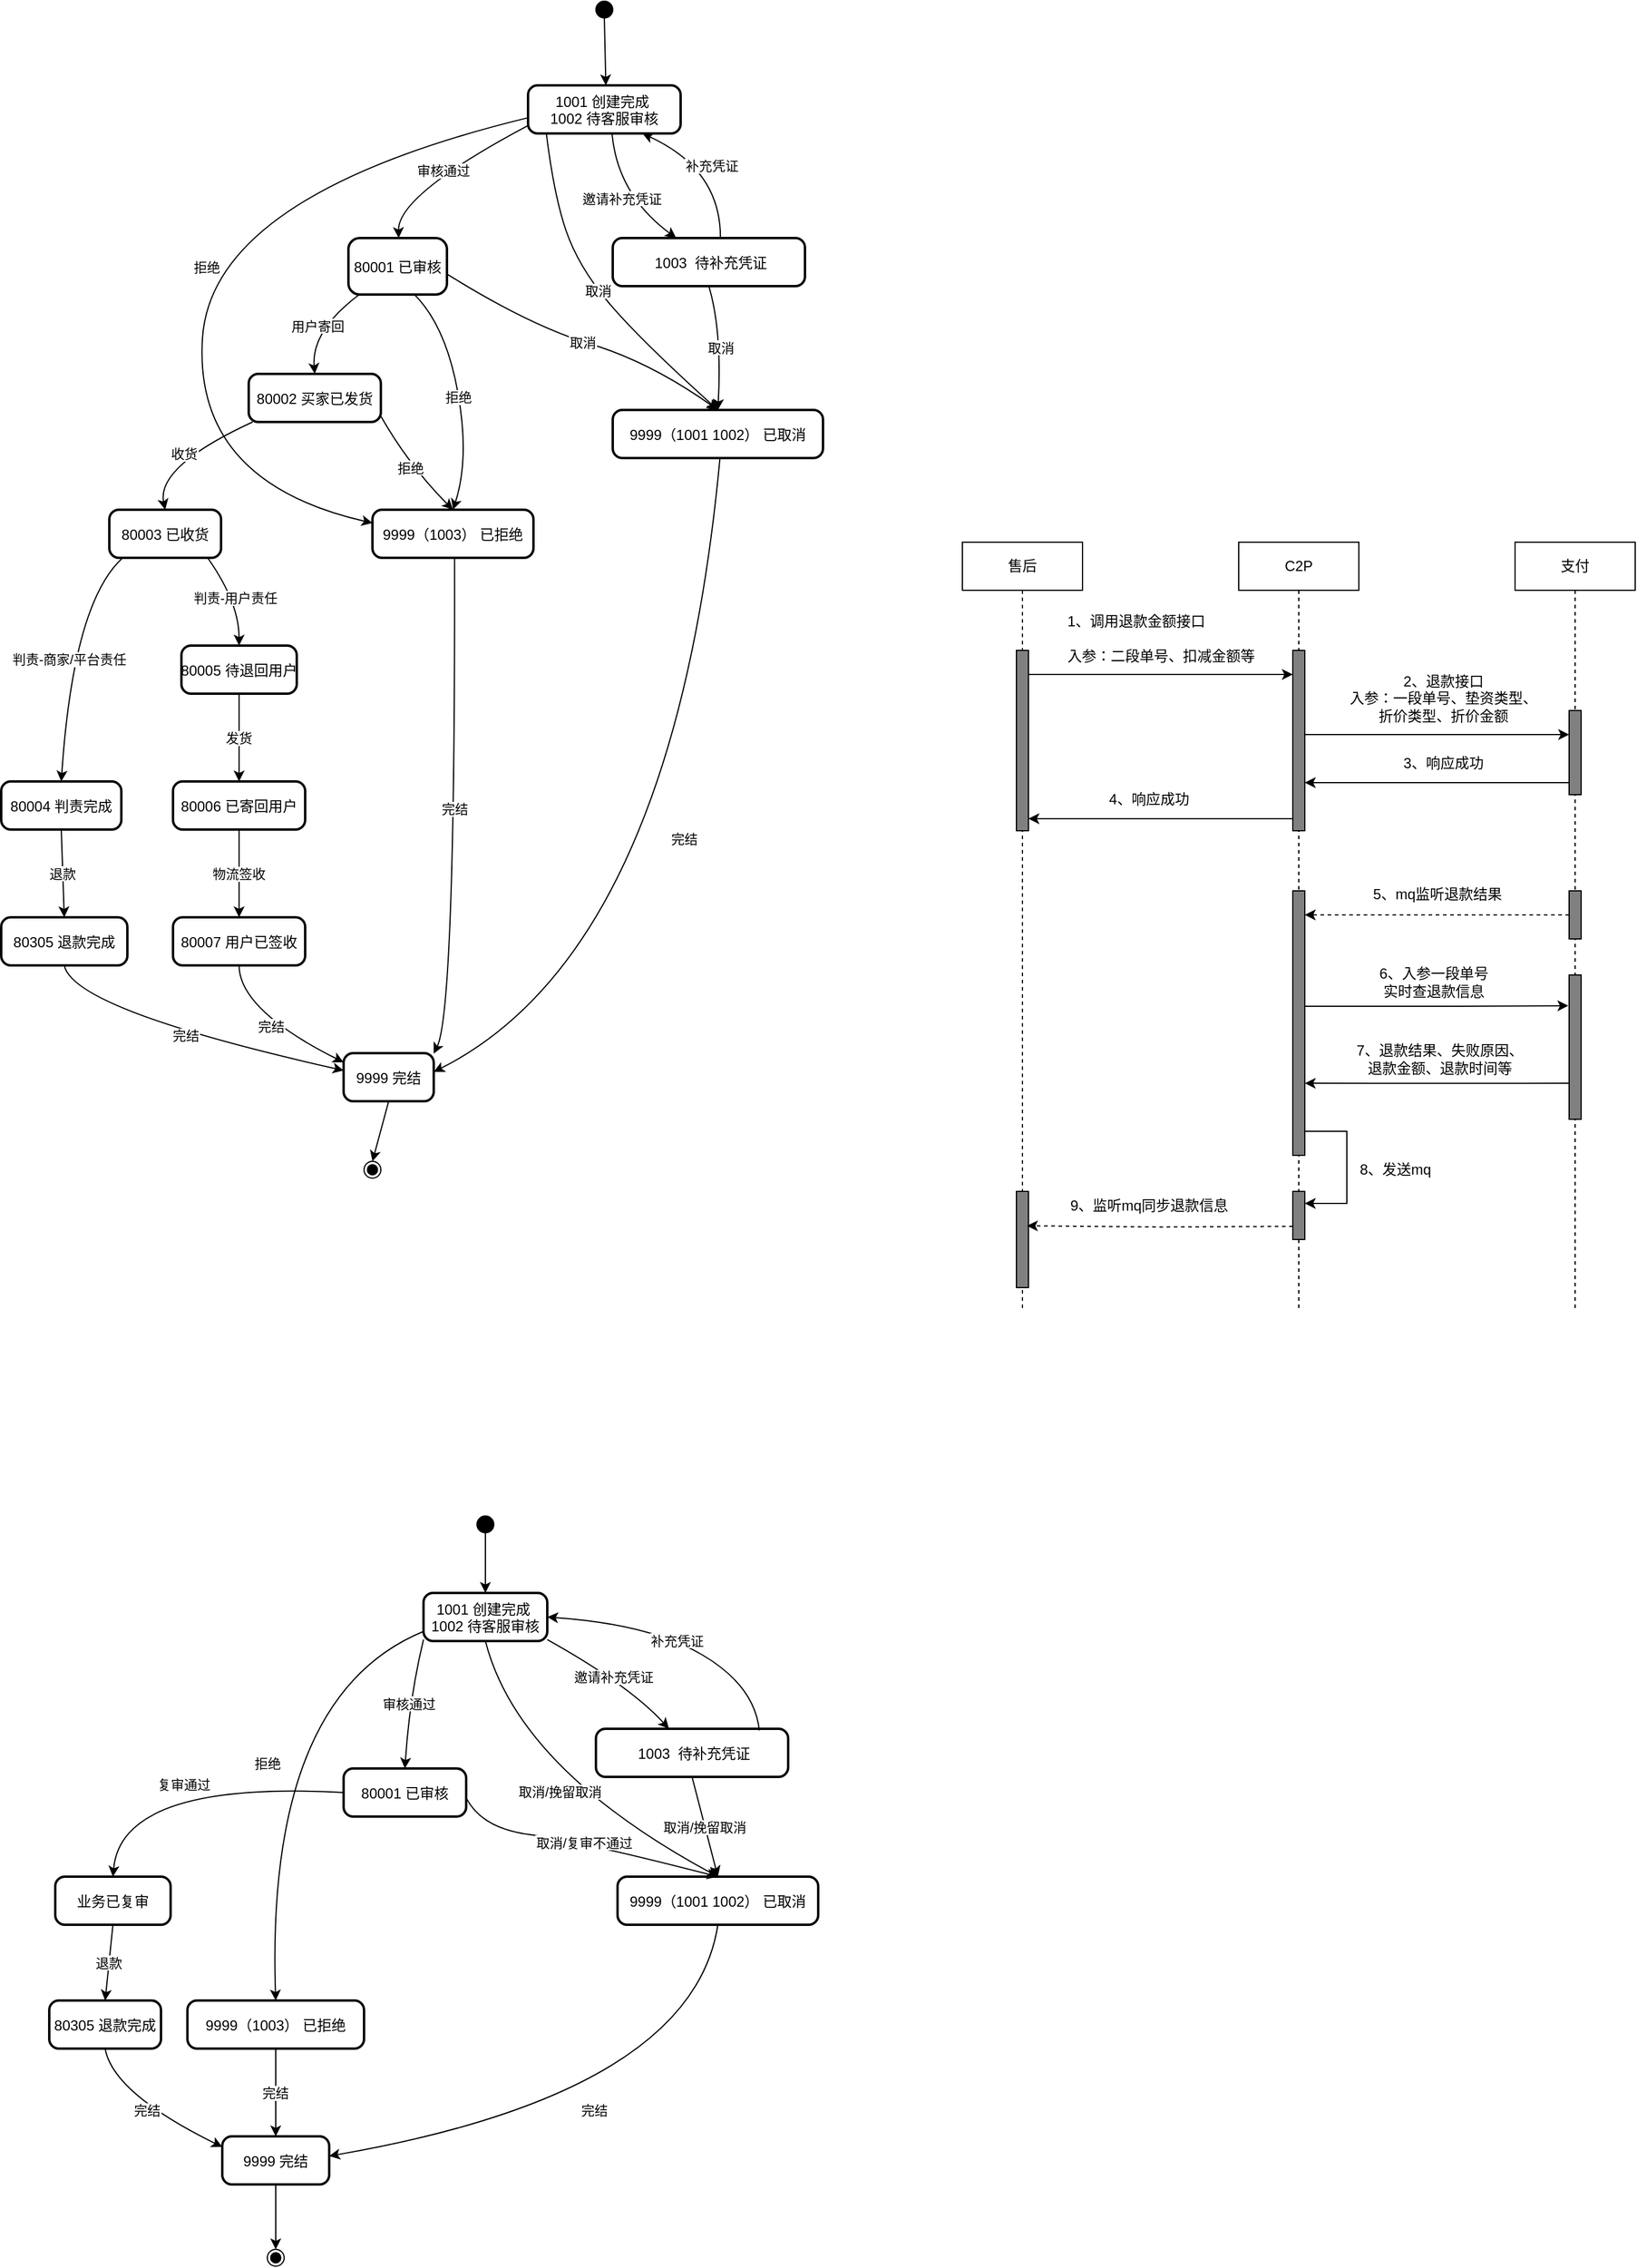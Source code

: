 <mxfile version="28.1.0">
  <diagram name="第 1 页" id="4yQItZhKM1FSXz17wNu8">
    <mxGraphModel dx="1437" dy="355" grid="1" gridSize="10" guides="1" tooltips="1" connect="1" arrows="1" fold="1" page="1" pageScale="1" pageWidth="827" pageHeight="1169" math="0" shadow="0">
      <root>
        <mxCell id="0" />
        <mxCell id="1" parent="0" />
        <mxCell id="TzoFvlbPLDbw41ZiefUc-1" value="" style="ellipse;fillColor=strokeColor;" parent="1" vertex="1">
          <mxGeometry x="495" width="14" height="14" as="geometry" />
        </mxCell>
        <mxCell id="TzoFvlbPLDbw41ZiefUc-2" value="1001 创建完成  &#xa;1002 待客服审核" style="rounded=1;arcSize=20;strokeWidth=2" parent="1" vertex="1">
          <mxGeometry x="438.5" y="70" width="127" height="40" as="geometry" />
        </mxCell>
        <mxCell id="TzoFvlbPLDbw41ZiefUc-3" value=" 1003  待补充凭证" style="rounded=1;arcSize=20;strokeWidth=2" parent="1" vertex="1">
          <mxGeometry x="509" y="197" width="160" height="40" as="geometry" />
        </mxCell>
        <mxCell id="TzoFvlbPLDbw41ZiefUc-4" value="9999（1001 1002） 已取消" style="rounded=1;arcSize=20;strokeWidth=2" parent="1" vertex="1">
          <mxGeometry x="509" y="340" width="175" height="40" as="geometry" />
        </mxCell>
        <mxCell id="TzoFvlbPLDbw41ZiefUc-5" value="9999（1003） 已拒绝" style="rounded=1;arcSize=20;strokeWidth=2" parent="1" vertex="1">
          <mxGeometry x="309" y="423" width="134" height="40" as="geometry" />
        </mxCell>
        <mxCell id="TzoFvlbPLDbw41ZiefUc-6" value="80001 已审核" style="rounded=1;arcSize=20;strokeWidth=2" parent="1" vertex="1">
          <mxGeometry x="289" y="197" width="82" height="47" as="geometry" />
        </mxCell>
        <mxCell id="TzoFvlbPLDbw41ZiefUc-7" value="80002 买家已发货" style="rounded=1;arcSize=20;strokeWidth=2" parent="1" vertex="1">
          <mxGeometry x="206" y="310" width="110" height="40" as="geometry" />
        </mxCell>
        <mxCell id="TzoFvlbPLDbw41ZiefUc-8" value="80003 已收货" style="rounded=1;arcSize=20;strokeWidth=2" parent="1" vertex="1">
          <mxGeometry x="90" y="423" width="93" height="40" as="geometry" />
        </mxCell>
        <mxCell id="TzoFvlbPLDbw41ZiefUc-9" value="80004 判责完成" style="rounded=1;arcSize=20;strokeWidth=2" parent="1" vertex="1">
          <mxGeometry y="649" width="100" height="40" as="geometry" />
        </mxCell>
        <mxCell id="TzoFvlbPLDbw41ZiefUc-10" value="80005 待退回用户" style="rounded=1;arcSize=20;strokeWidth=2" parent="1" vertex="1">
          <mxGeometry x="150" y="536" width="96" height="40" as="geometry" />
        </mxCell>
        <mxCell id="TzoFvlbPLDbw41ZiefUc-11" value="80305 退款完成" style="rounded=1;arcSize=20;strokeWidth=2" parent="1" vertex="1">
          <mxGeometry y="762" width="105" height="40" as="geometry" />
        </mxCell>
        <mxCell id="TzoFvlbPLDbw41ZiefUc-12" value="9999 完结" style="rounded=1;arcSize=20;strokeWidth=2" parent="1" vertex="1">
          <mxGeometry x="285" y="875" width="75" height="40" as="geometry" />
        </mxCell>
        <mxCell id="TzoFvlbPLDbw41ZiefUc-13" value="80006 已寄回用户" style="rounded=1;arcSize=20;strokeWidth=2" parent="1" vertex="1">
          <mxGeometry x="143" y="649" width="110" height="40" as="geometry" />
        </mxCell>
        <mxCell id="TzoFvlbPLDbw41ZiefUc-14" value="80007 用户已签收" style="rounded=1;arcSize=20;strokeWidth=2" parent="1" vertex="1">
          <mxGeometry x="143" y="762" width="110" height="40" as="geometry" />
        </mxCell>
        <mxCell id="TzoFvlbPLDbw41ZiefUc-15" value="" style="ellipse;shape=endState;fillColor=strokeColor;" parent="1" vertex="1">
          <mxGeometry x="302" y="965" width="14" height="14" as="geometry" />
        </mxCell>
        <mxCell id="TzoFvlbPLDbw41ZiefUc-16" value="" style="curved=1;startArrow=none;;exitX=0.53;exitY=1;entryX=0.51;entryY=0;rounded=0;" parent="1" source="TzoFvlbPLDbw41ZiefUc-1" target="TzoFvlbPLDbw41ZiefUc-2" edge="1">
          <mxGeometry relative="1" as="geometry">
            <Array as="points" />
          </mxGeometry>
        </mxCell>
        <mxCell id="TzoFvlbPLDbw41ZiefUc-17" value="邀请补充凭证" style="curved=1;startArrow=none;;exitX=0.55;exitY=1;entryX=0.33;entryY=0;rounded=0;" parent="1" source="TzoFvlbPLDbw41ZiefUc-2" target="TzoFvlbPLDbw41ZiefUc-3" edge="1">
          <mxGeometry relative="1" as="geometry">
            <Array as="points">
              <mxPoint x="513" y="161" />
            </Array>
          </mxGeometry>
        </mxCell>
        <mxCell id="TzoFvlbPLDbw41ZiefUc-18" value="取消" style="curved=1;startArrow=none;;exitX=0.12;exitY=1;entryX=0.5;entryY=0;rounded=0;entryDx=0;entryDy=0;" parent="1" source="TzoFvlbPLDbw41ZiefUc-2" target="TzoFvlbPLDbw41ZiefUc-4" edge="1">
          <mxGeometry relative="1" as="geometry">
            <Array as="points">
              <mxPoint x="460" y="161" />
              <mxPoint x="480" y="220" />
              <mxPoint x="530" y="280" />
            </Array>
          </mxGeometry>
        </mxCell>
        <mxCell id="TzoFvlbPLDbw41ZiefUc-19" value="拒绝" style="curved=1;startArrow=none;;exitX=0.01;exitY=0.67;entryX=0.01;entryY=0.28;rounded=0;" parent="1" source="TzoFvlbPLDbw41ZiefUc-2" target="TzoFvlbPLDbw41ZiefUc-5" edge="1">
          <mxGeometry relative="1" as="geometry">
            <Array as="points">
              <mxPoint x="175" y="161" />
              <mxPoint x="160" y="400" />
            </Array>
          </mxGeometry>
        </mxCell>
        <mxCell id="TzoFvlbPLDbw41ZiefUc-20" value="审核通过" style="curved=1;startArrow=none;;exitX=0.01;exitY=0.83;entryX=0.51;entryY=0;rounded=0;" parent="1" source="TzoFvlbPLDbw41ZiefUc-2" target="TzoFvlbPLDbw41ZiefUc-6" edge="1">
          <mxGeometry relative="1" as="geometry">
            <Array as="points">
              <mxPoint x="330" y="161" />
            </Array>
          </mxGeometry>
        </mxCell>
        <mxCell id="TzoFvlbPLDbw41ZiefUc-21" value="补充凭证" style="curved=1;startArrow=none;;exitX=0.56;exitY=0;entryX=0.75;entryY=1;rounded=0;entryDx=0;entryDy=0;" parent="1" source="TzoFvlbPLDbw41ZiefUc-3" target="TzoFvlbPLDbw41ZiefUc-2" edge="1">
          <mxGeometry x="0.006" relative="1" as="geometry">
            <Array as="points">
              <mxPoint x="599" y="140" />
            </Array>
            <mxPoint x="816.5" y="34" as="targetPoint" />
            <mxPoint as="offset" />
          </mxGeometry>
        </mxCell>
        <mxCell id="TzoFvlbPLDbw41ZiefUc-22" value="取消" style="curved=1;startArrow=none;;exitX=0.5;exitY=1;entryX=0.5;entryY=0;rounded=0;entryDx=0;entryDy=0;" parent="1" source="TzoFvlbPLDbw41ZiefUc-3" target="TzoFvlbPLDbw41ZiefUc-4" edge="1">
          <mxGeometry relative="1" as="geometry">
            <Array as="points">
              <mxPoint x="600" y="274" />
            </Array>
          </mxGeometry>
        </mxCell>
        <mxCell id="TzoFvlbPLDbw41ZiefUc-23" value="取消" style="curved=1;startArrow=none;;exitX=1.01;exitY=0.64;entryX=0.5;entryY=0;rounded=0;entryDx=0;entryDy=0;" parent="1" source="TzoFvlbPLDbw41ZiefUc-6" target="TzoFvlbPLDbw41ZiefUc-4" edge="1">
          <mxGeometry relative="1" as="geometry">
            <Array as="points">
              <mxPoint x="440" y="270" />
              <mxPoint x="540" y="300" />
            </Array>
          </mxGeometry>
        </mxCell>
        <mxCell id="TzoFvlbPLDbw41ZiefUc-24" value="拒绝" style="curved=1;startArrow=none;;exitX=0.67;exitY=1;entryX=0.5;entryY=0;rounded=0;entryDx=0;entryDy=0;" parent="1" source="TzoFvlbPLDbw41ZiefUc-6" target="TzoFvlbPLDbw41ZiefUc-5" edge="1">
          <mxGeometry relative="1" as="geometry">
            <Array as="points">
              <mxPoint x="370" y="270" />
              <mxPoint x="390" y="380" />
            </Array>
          </mxGeometry>
        </mxCell>
        <mxCell id="TzoFvlbPLDbw41ZiefUc-25" value="用户寄回" style="curved=1;startArrow=none;;exitX=0.11;exitY=1;entryX=0.5;entryY=0;rounded=0;" parent="1" source="TzoFvlbPLDbw41ZiefUc-6" target="TzoFvlbPLDbw41ZiefUc-7" edge="1">
          <mxGeometry relative="1" as="geometry">
            <Array as="points">
              <mxPoint x="258" y="274" />
            </Array>
          </mxGeometry>
        </mxCell>
        <mxCell id="TzoFvlbPLDbw41ZiefUc-26" value="拒绝" style="curved=1;startArrow=none;;exitX=1;exitY=0.88;entryX=0.5;entryY=0;rounded=0;entryDx=0;entryDy=0;" parent="1" source="TzoFvlbPLDbw41ZiefUc-7" target="TzoFvlbPLDbw41ZiefUc-5" edge="1">
          <mxGeometry relative="1" as="geometry">
            <Array as="points">
              <mxPoint x="340" y="387" />
            </Array>
          </mxGeometry>
        </mxCell>
        <mxCell id="TzoFvlbPLDbw41ZiefUc-27" value="收货" style="curved=1;startArrow=none;;exitX=0.03;exitY=1;entryX=0.5;entryY=0;rounded=0;" parent="1" source="TzoFvlbPLDbw41ZiefUc-7" target="TzoFvlbPLDbw41ZiefUc-8" edge="1">
          <mxGeometry relative="1" as="geometry">
            <Array as="points">
              <mxPoint x="129" y="387" />
            </Array>
          </mxGeometry>
        </mxCell>
        <mxCell id="TzoFvlbPLDbw41ZiefUc-28" value="判责-商家/平台责任" style="curved=1;startArrow=none;;exitX=0.12;exitY=1;entryX=0.5;entryY=0;rounded=0;" parent="1" source="TzoFvlbPLDbw41ZiefUc-8" target="TzoFvlbPLDbw41ZiefUc-9" edge="1">
          <mxGeometry relative="1" as="geometry">
            <Array as="points">
              <mxPoint x="60" y="500" />
            </Array>
          </mxGeometry>
        </mxCell>
        <mxCell id="TzoFvlbPLDbw41ZiefUc-29" value="判责-用户责任" style="curved=1;startArrow=none;;exitX=0.88;exitY=1;entryX=0.5;entryY=0;rounded=0;" parent="1" source="TzoFvlbPLDbw41ZiefUc-8" target="TzoFvlbPLDbw41ZiefUc-10" edge="1">
          <mxGeometry relative="1" as="geometry">
            <Array as="points">
              <mxPoint x="198" y="500" />
            </Array>
          </mxGeometry>
        </mxCell>
        <mxCell id="TzoFvlbPLDbw41ZiefUc-30" value="退款" style="curved=1;startArrow=none;;exitX=0.5;exitY=1;entryX=0.5;entryY=0;rounded=0;" parent="1" source="TzoFvlbPLDbw41ZiefUc-9" target="TzoFvlbPLDbw41ZiefUc-11" edge="1">
          <mxGeometry relative="1" as="geometry">
            <Array as="points" />
          </mxGeometry>
        </mxCell>
        <mxCell id="TzoFvlbPLDbw41ZiefUc-31" value="完结" style="curved=1;startArrow=none;;exitX=0.5;exitY=1;entryX=0;entryY=0.36;rounded=0;" parent="1" source="TzoFvlbPLDbw41ZiefUc-11" target="TzoFvlbPLDbw41ZiefUc-12" edge="1">
          <mxGeometry relative="1" as="geometry">
            <Array as="points">
              <mxPoint x="60" y="839" />
            </Array>
          </mxGeometry>
        </mxCell>
        <mxCell id="TzoFvlbPLDbw41ZiefUc-32" value="发货" style="curved=1;startArrow=none;;exitX=0.5;exitY=1;entryX=0.5;entryY=0;rounded=0;" parent="1" source="TzoFvlbPLDbw41ZiefUc-10" target="TzoFvlbPLDbw41ZiefUc-13" edge="1">
          <mxGeometry relative="1" as="geometry">
            <Array as="points" />
          </mxGeometry>
        </mxCell>
        <mxCell id="TzoFvlbPLDbw41ZiefUc-33" value="物流签收" style="curved=1;startArrow=none;;exitX=0.5;exitY=1;entryX=0.5;entryY=0;rounded=0;" parent="1" source="TzoFvlbPLDbw41ZiefUc-13" target="TzoFvlbPLDbw41ZiefUc-14" edge="1">
          <mxGeometry relative="1" as="geometry">
            <Array as="points" />
          </mxGeometry>
        </mxCell>
        <mxCell id="TzoFvlbPLDbw41ZiefUc-34" value="完结" style="curved=1;startArrow=none;;exitX=0.5;exitY=1;entryX=0;entryY=0.19;rounded=0;" parent="1" source="TzoFvlbPLDbw41ZiefUc-14" target="TzoFvlbPLDbw41ZiefUc-12" edge="1">
          <mxGeometry relative="1" as="geometry">
            <Array as="points">
              <mxPoint x="198" y="839" />
            </Array>
          </mxGeometry>
        </mxCell>
        <mxCell id="TzoFvlbPLDbw41ZiefUc-35" value="完结" style="curved=1;startArrow=none;;exitX=0.51;exitY=1;entryX=1;entryY=0.01;rounded=0;" parent="1" source="TzoFvlbPLDbw41ZiefUc-5" target="TzoFvlbPLDbw41ZiefUc-12" edge="1">
          <mxGeometry relative="1" as="geometry">
            <Array as="points">
              <mxPoint x="378" y="839" />
            </Array>
          </mxGeometry>
        </mxCell>
        <mxCell id="TzoFvlbPLDbw41ZiefUc-36" value="完结" style="curved=1;startArrow=none;;exitX=0.51;exitY=1;entryX=1;entryY=0.39;rounded=0;" parent="1" source="TzoFvlbPLDbw41ZiefUc-4" target="TzoFvlbPLDbw41ZiefUc-12" edge="1">
          <mxGeometry relative="1" as="geometry">
            <Array as="points">
              <mxPoint x="560" y="790" />
            </Array>
          </mxGeometry>
        </mxCell>
        <mxCell id="TzoFvlbPLDbw41ZiefUc-37" value="" style="curved=1;startArrow=none;;exitX=0.5;exitY=1;entryX=0.5;entryY=0;rounded=0;" parent="1" source="TzoFvlbPLDbw41ZiefUc-12" target="TzoFvlbPLDbw41ZiefUc-15" edge="1">
          <mxGeometry relative="1" as="geometry">
            <Array as="points" />
          </mxGeometry>
        </mxCell>
        <mxCell id="GfPiX0NhnV7fmGX6SbUD-1" value="" style="ellipse;fillColor=strokeColor;" parent="1" vertex="1">
          <mxGeometry x="396" y="1260" width="14" height="14" as="geometry" />
        </mxCell>
        <mxCell id="GfPiX0NhnV7fmGX6SbUD-2" value="1001 创建完成 &#xa;1002 待客服审核" style="rounded=1;arcSize=20;strokeWidth=2" parent="1" vertex="1">
          <mxGeometry x="351.5" y="1324" width="103" height="40" as="geometry" />
        </mxCell>
        <mxCell id="GfPiX0NhnV7fmGX6SbUD-3" value=" 1003  待补充凭证" style="rounded=1;arcSize=20;strokeWidth=2" parent="1" vertex="1">
          <mxGeometry x="495" y="1437" width="160" height="40" as="geometry" />
        </mxCell>
        <mxCell id="GfPiX0NhnV7fmGX6SbUD-4" value="9999（1001 1002） 已取消" style="rounded=1;arcSize=20;strokeWidth=2" parent="1" vertex="1">
          <mxGeometry x="513" y="1560" width="167" height="40" as="geometry" />
        </mxCell>
        <mxCell id="GfPiX0NhnV7fmGX6SbUD-5" value="9999（1003） 已拒绝" style="rounded=1;arcSize=20;strokeWidth=2" parent="1" vertex="1">
          <mxGeometry x="155" y="1663" width="147" height="40" as="geometry" />
        </mxCell>
        <mxCell id="GfPiX0NhnV7fmGX6SbUD-6" value="80001 已审核" style="rounded=1;arcSize=20;strokeWidth=2" parent="1" vertex="1">
          <mxGeometry x="285" y="1470" width="102" height="40" as="geometry" />
        </mxCell>
        <mxCell id="GfPiX0NhnV7fmGX6SbUD-7" value="业务已复审" style="rounded=1;arcSize=20;strokeWidth=2" parent="1" vertex="1">
          <mxGeometry x="45" y="1560" width="96" height="40" as="geometry" />
        </mxCell>
        <mxCell id="GfPiX0NhnV7fmGX6SbUD-8" value="80305 退款完成" style="rounded=1;arcSize=20;strokeWidth=2" parent="1" vertex="1">
          <mxGeometry x="40" y="1663" width="93" height="40" as="geometry" />
        </mxCell>
        <mxCell id="GfPiX0NhnV7fmGX6SbUD-9" value="9999 完结" style="rounded=1;arcSize=20;strokeWidth=2" parent="1" vertex="1">
          <mxGeometry x="184" y="1776" width="89" height="40" as="geometry" />
        </mxCell>
        <mxCell id="GfPiX0NhnV7fmGX6SbUD-10" value="" style="ellipse;shape=endState;fillColor=strokeColor;" parent="1" vertex="1">
          <mxGeometry x="221.5" y="1870" width="14" height="14" as="geometry" />
        </mxCell>
        <mxCell id="GfPiX0NhnV7fmGX6SbUD-11" value="" style="curved=1;startArrow=none;;exitX=0.51;exitY=1;entryX=0.5;entryY=0;rounded=0;" parent="1" source="GfPiX0NhnV7fmGX6SbUD-1" target="GfPiX0NhnV7fmGX6SbUD-2" edge="1">
          <mxGeometry relative="1" as="geometry">
            <Array as="points" />
          </mxGeometry>
        </mxCell>
        <mxCell id="GfPiX0NhnV7fmGX6SbUD-12" value="邀请补充凭证" style="curved=1;startArrow=none;;exitX=1;exitY=0.97;entryX=0.38;entryY=0;rounded=0;" parent="1" source="GfPiX0NhnV7fmGX6SbUD-2" target="GfPiX0NhnV7fmGX6SbUD-3" edge="1">
          <mxGeometry relative="1" as="geometry">
            <Array as="points">
              <mxPoint x="523" y="1401" />
            </Array>
          </mxGeometry>
        </mxCell>
        <mxCell id="GfPiX0NhnV7fmGX6SbUD-13" value="取消/挽留取消" style="curved=1;startArrow=none;;exitX=0.5;exitY=1;entryX=0.5;entryY=0;rounded=0;entryDx=0;entryDy=0;" parent="1" source="GfPiX0NhnV7fmGX6SbUD-2" target="GfPiX0NhnV7fmGX6SbUD-4" edge="1">
          <mxGeometry relative="1" as="geometry">
            <Array as="points">
              <mxPoint x="430" y="1470" />
            </Array>
          </mxGeometry>
        </mxCell>
        <mxCell id="GfPiX0NhnV7fmGX6SbUD-14" value="拒绝" style="curved=1;startArrow=none;;exitX=0;exitY=0.8;entryX=0.5;entryY=0;rounded=0;" parent="1" source="GfPiX0NhnV7fmGX6SbUD-2" target="GfPiX0NhnV7fmGX6SbUD-5" edge="1">
          <mxGeometry relative="1" as="geometry">
            <Array as="points">
              <mxPoint x="220" y="1410" />
            </Array>
          </mxGeometry>
        </mxCell>
        <mxCell id="GfPiX0NhnV7fmGX6SbUD-15" value="审核通过" style="curved=1;startArrow=none;;exitX=0;exitY=0.97;entryX=0.5;entryY=0;rounded=0;" parent="1" source="GfPiX0NhnV7fmGX6SbUD-2" target="GfPiX0NhnV7fmGX6SbUD-6" edge="1">
          <mxGeometry relative="1" as="geometry">
            <Array as="points">
              <mxPoint x="340" y="1410" />
            </Array>
          </mxGeometry>
        </mxCell>
        <mxCell id="GfPiX0NhnV7fmGX6SbUD-16" value="补充凭证" style="curved=1;startArrow=none;;exitX=0.85;exitY=0.033;entryX=1;entryY=0.5;rounded=0;exitDx=0;exitDy=0;exitPerimeter=0;entryDx=0;entryDy=0;" parent="1" source="GfPiX0NhnV7fmGX6SbUD-3" target="GfPiX0NhnV7fmGX6SbUD-2" edge="1">
          <mxGeometry relative="1" as="geometry">
            <Array as="points">
              <mxPoint x="627" y="1401" />
              <mxPoint x="540" y="1350" />
            </Array>
          </mxGeometry>
        </mxCell>
        <mxCell id="GfPiX0NhnV7fmGX6SbUD-17" value="取消/挽留取消" style="curved=1;startArrow=none;;exitX=0.5;exitY=1;entryX=0.5;entryY=0;rounded=0;" parent="1" source="GfPiX0NhnV7fmGX6SbUD-3" target="GfPiX0NhnV7fmGX6SbUD-4" edge="1">
          <mxGeometry relative="1" as="geometry">
            <Array as="points" />
          </mxGeometry>
        </mxCell>
        <mxCell id="GfPiX0NhnV7fmGX6SbUD-18" value="复审通过" style="curved=1;startArrow=none;;exitX=0;exitY=0.5;entryX=0.5;entryY=0;rounded=0;exitDx=0;exitDy=0;" parent="1" source="GfPiX0NhnV7fmGX6SbUD-6" target="GfPiX0NhnV7fmGX6SbUD-7" edge="1">
          <mxGeometry relative="1" as="geometry">
            <Array as="points">
              <mxPoint x="100" y="1480" />
            </Array>
          </mxGeometry>
        </mxCell>
        <mxCell id="GfPiX0NhnV7fmGX6SbUD-19" value="取消/复审不通过" style="curved=1;startArrow=none;;exitX=1;exitY=0.61;entryX=0.5;entryY=0;rounded=0;entryDx=0;entryDy=0;" parent="1" source="GfPiX0NhnV7fmGX6SbUD-6" target="GfPiX0NhnV7fmGX6SbUD-4" edge="1">
          <mxGeometry relative="1" as="geometry">
            <Array as="points">
              <mxPoint x="400" y="1520" />
              <mxPoint x="480" y="1530" />
            </Array>
          </mxGeometry>
        </mxCell>
        <mxCell id="GfPiX0NhnV7fmGX6SbUD-20" value="退款" style="curved=1;startArrow=none;;exitX=0.5;exitY=1;entryX=0.5;entryY=0;rounded=0;" parent="1" source="GfPiX0NhnV7fmGX6SbUD-7" target="GfPiX0NhnV7fmGX6SbUD-8" edge="1">
          <mxGeometry relative="1" as="geometry">
            <Array as="points" />
          </mxGeometry>
        </mxCell>
        <mxCell id="GfPiX0NhnV7fmGX6SbUD-21" value="完结" style="curved=1;startArrow=none;;exitX=0.5;exitY=1;entryX=0;entryY=0.22;rounded=0;" parent="1" source="GfPiX0NhnV7fmGX6SbUD-8" target="GfPiX0NhnV7fmGX6SbUD-9" edge="1">
          <mxGeometry relative="1" as="geometry">
            <Array as="points">
              <mxPoint x="93" y="1740" />
            </Array>
          </mxGeometry>
        </mxCell>
        <mxCell id="GfPiX0NhnV7fmGX6SbUD-22" value="完结" style="curved=1;startArrow=none;;exitX=0.5;exitY=1;entryX=0.5;entryY=0;rounded=0;" parent="1" source="GfPiX0NhnV7fmGX6SbUD-5" target="GfPiX0NhnV7fmGX6SbUD-9" edge="1">
          <mxGeometry relative="1" as="geometry">
            <Array as="points" />
          </mxGeometry>
        </mxCell>
        <mxCell id="GfPiX0NhnV7fmGX6SbUD-23" value="完结" style="curved=1;startArrow=none;;exitX=0.5;exitY=1;entryX=1;entryY=0.41;rounded=0;" parent="1" source="GfPiX0NhnV7fmGX6SbUD-4" target="GfPiX0NhnV7fmGX6SbUD-9" edge="1">
          <mxGeometry relative="1" as="geometry">
            <Array as="points">
              <mxPoint x="575" y="1740" />
            </Array>
          </mxGeometry>
        </mxCell>
        <mxCell id="GfPiX0NhnV7fmGX6SbUD-24" value="" style="curved=1;startArrow=none;;exitX=0.5;exitY=1;entryX=0.5;entryY=0;rounded=0;" parent="1" source="GfPiX0NhnV7fmGX6SbUD-9" target="GfPiX0NhnV7fmGX6SbUD-10" edge="1">
          <mxGeometry relative="1" as="geometry">
            <Array as="points" />
          </mxGeometry>
        </mxCell>
        <mxCell id="zb_JyDND8dHimQHmOOMn-1" value="C2P" style="shape=umlLifeline;perimeter=lifelinePerimeter;whiteSpace=wrap;html=1;container=1;dropTarget=0;collapsible=0;recursiveResize=0;outlineConnect=0;portConstraint=eastwest;newEdgeStyle={&quot;edgeStyle&quot;:&quot;elbowEdgeStyle&quot;,&quot;elbow&quot;:&quot;vertical&quot;,&quot;curved&quot;:0,&quot;rounded&quot;:0};" parent="1" vertex="1">
          <mxGeometry x="1030" y="450" width="100" height="640" as="geometry" />
        </mxCell>
        <mxCell id="zb_JyDND8dHimQHmOOMn-2" value="" style="html=1;points=[[0,0,0,0,5],[0,1,0,0,-5],[1,0,0,0,5],[1,1,0,0,-5]];perimeter=orthogonalPerimeter;outlineConnect=0;targetShapes=umlLifeline;portConstraint=eastwest;newEdgeStyle={&quot;curved&quot;:0,&quot;rounded&quot;:0};fillColor=#808080;" parent="zb_JyDND8dHimQHmOOMn-1" vertex="1">
          <mxGeometry x="45" y="90" width="10" height="150" as="geometry" />
        </mxCell>
        <mxCell id="zb_JyDND8dHimQHmOOMn-33" style="edgeStyle=orthogonalEdgeStyle;rounded=0;orthogonalLoop=1;jettySize=auto;html=1;curved=0;" parent="zb_JyDND8dHimQHmOOMn-1" source="zb_JyDND8dHimQHmOOMn-23" target="zb_JyDND8dHimQHmOOMn-32" edge="1">
          <mxGeometry relative="1" as="geometry">
            <mxPoint x="60" y="400" as="sourcePoint" />
            <Array as="points">
              <mxPoint x="90" y="490" />
              <mxPoint x="90" y="550" />
            </Array>
          </mxGeometry>
        </mxCell>
        <mxCell id="zb_JyDND8dHimQHmOOMn-23" value="" style="html=1;points=[[0,0,0,0,5],[0,1,0,0,-5],[1,0,0,0,5],[1,1,0,0,-5]];perimeter=orthogonalPerimeter;outlineConnect=0;targetShapes=umlLifeline;portConstraint=eastwest;newEdgeStyle={&quot;curved&quot;:0,&quot;rounded&quot;:0};fillColor=#808080;" parent="zb_JyDND8dHimQHmOOMn-1" vertex="1">
          <mxGeometry x="45" y="290" width="10" height="220" as="geometry" />
        </mxCell>
        <mxCell id="zb_JyDND8dHimQHmOOMn-32" value="" style="html=1;points=[[0,0,0,0,5],[0,1,0,0,-5],[1,0,0,0,5],[1,1,0,0,-5]];perimeter=orthogonalPerimeter;outlineConnect=0;targetShapes=umlLifeline;portConstraint=eastwest;newEdgeStyle={&quot;curved&quot;:0,&quot;rounded&quot;:0};fillColor=#808080;" parent="zb_JyDND8dHimQHmOOMn-1" vertex="1">
          <mxGeometry x="45" y="540" width="10" height="40" as="geometry" />
        </mxCell>
        <mxCell id="zb_JyDND8dHimQHmOOMn-3" value="售后" style="shape=umlLifeline;perimeter=lifelinePerimeter;whiteSpace=wrap;html=1;container=1;dropTarget=0;collapsible=0;recursiveResize=0;outlineConnect=0;portConstraint=eastwest;newEdgeStyle={&quot;edgeStyle&quot;:&quot;elbowEdgeStyle&quot;,&quot;elbow&quot;:&quot;vertical&quot;,&quot;curved&quot;:0,&quot;rounded&quot;:0};" parent="1" vertex="1">
          <mxGeometry x="800" y="450" width="100" height="640" as="geometry" />
        </mxCell>
        <mxCell id="zb_JyDND8dHimQHmOOMn-8" value="" style="html=1;points=[[0,0,0,0,5],[0,1,0,0,-5],[1,0,0,0,5],[1,1,0,0,-5]];perimeter=orthogonalPerimeter;outlineConnect=0;targetShapes=umlLifeline;portConstraint=eastwest;newEdgeStyle={&quot;curved&quot;:0,&quot;rounded&quot;:0};fillColor=#808080;" parent="zb_JyDND8dHimQHmOOMn-3" vertex="1">
          <mxGeometry x="45" y="90" width="10" height="150" as="geometry" />
        </mxCell>
        <mxCell id="zb_JyDND8dHimQHmOOMn-35" value="" style="html=1;points=[[0,0,0,0,5],[0,1,0,0,-5],[1,0,0,0,5],[1,1,0,0,-5]];perimeter=orthogonalPerimeter;outlineConnect=0;targetShapes=umlLifeline;portConstraint=eastwest;newEdgeStyle={&quot;curved&quot;:0,&quot;rounded&quot;:0};fillColor=#808080;" parent="zb_JyDND8dHimQHmOOMn-3" vertex="1">
          <mxGeometry x="45" y="540" width="10" height="80" as="geometry" />
        </mxCell>
        <mxCell id="zb_JyDND8dHimQHmOOMn-5" value="支付" style="shape=umlLifeline;perimeter=lifelinePerimeter;whiteSpace=wrap;html=1;container=1;dropTarget=0;collapsible=0;recursiveResize=0;outlineConnect=0;portConstraint=eastwest;newEdgeStyle={&quot;edgeStyle&quot;:&quot;elbowEdgeStyle&quot;,&quot;elbow&quot;:&quot;vertical&quot;,&quot;curved&quot;:0,&quot;rounded&quot;:0};" parent="1" vertex="1">
          <mxGeometry x="1260" y="450" width="100" height="640" as="geometry" />
        </mxCell>
        <mxCell id="zb_JyDND8dHimQHmOOMn-6" value="" style="html=1;points=[[0,0,0,0,5],[0,1,0,0,-5],[1,0,0,0,5],[1,1,0,0,-5]];perimeter=orthogonalPerimeter;outlineConnect=0;targetShapes=umlLifeline;portConstraint=eastwest;newEdgeStyle={&quot;curved&quot;:0,&quot;rounded&quot;:0};fillColor=#808080;" parent="zb_JyDND8dHimQHmOOMn-5" vertex="1">
          <mxGeometry x="45" y="140" width="10" height="70" as="geometry" />
        </mxCell>
        <mxCell id="zb_JyDND8dHimQHmOOMn-22" value="" style="html=1;points=[[0,0,0,0,5],[0,1,0,0,-5],[1,0,0,0,5],[1,1,0,0,-5]];perimeter=orthogonalPerimeter;outlineConnect=0;targetShapes=umlLifeline;portConstraint=eastwest;newEdgeStyle={&quot;curved&quot;:0,&quot;rounded&quot;:0};fillColor=#808080;" parent="zb_JyDND8dHimQHmOOMn-5" vertex="1">
          <mxGeometry x="45" y="290" width="10" height="40" as="geometry" />
        </mxCell>
        <mxCell id="zb_JyDND8dHimQHmOOMn-26" value="" style="html=1;points=[[0,0,0,0,5],[0,1,0,0,-5],[1,0,0,0,5],[1,1,0,0,-5]];perimeter=orthogonalPerimeter;outlineConnect=0;targetShapes=umlLifeline;portConstraint=eastwest;newEdgeStyle={&quot;curved&quot;:0,&quot;rounded&quot;:0};fillColor=#808080;" parent="zb_JyDND8dHimQHmOOMn-5" vertex="1">
          <mxGeometry x="45" y="360" width="10" height="120" as="geometry" />
        </mxCell>
        <mxCell id="zb_JyDND8dHimQHmOOMn-10" value="&lt;div style=&quot;text-align: left;&quot;&gt;&lt;span style=&quot;background-color: transparent; color: light-dark(rgb(0, 0, 0), rgb(255, 255, 255));&quot;&gt;1、调用退款金额接口&lt;/span&gt;&lt;/div&gt;&lt;div style=&quot;text-align: left;&quot;&gt;&lt;span style=&quot;background-color: transparent; color: light-dark(rgb(0, 0, 0), rgb(255, 255, 255));&quot;&gt;&lt;br&gt;&lt;/span&gt;&lt;/div&gt;&lt;div&gt;&lt;div style=&quot;text-align: left;&quot;&gt;&lt;span style=&quot;background-color: transparent; color: light-dark(rgb(0, 0, 0), rgb(255, 255, 255));&quot;&gt;入参：&lt;/span&gt;&lt;span style=&quot;background-color: transparent; color: light-dark(rgb(0, 0, 0), rgb(255, 255, 255));&quot;&gt;二段单号、扣减金额等&lt;/span&gt;&lt;/div&gt;&lt;/div&gt;" style="text;html=1;align=center;verticalAlign=middle;resizable=0;points=[];autosize=1;strokeColor=none;fillColor=none;" parent="1" vertex="1">
          <mxGeometry x="875" y="500" width="180" height="60" as="geometry" />
        </mxCell>
        <mxCell id="zb_JyDND8dHimQHmOOMn-12" style="edgeStyle=orthogonalEdgeStyle;rounded=0;orthogonalLoop=1;jettySize=auto;html=1;curved=0;" parent="1" source="zb_JyDND8dHimQHmOOMn-8" target="zb_JyDND8dHimQHmOOMn-2" edge="1">
          <mxGeometry relative="1" as="geometry">
            <Array as="points">
              <mxPoint x="970" y="560" />
              <mxPoint x="970" y="560" />
            </Array>
          </mxGeometry>
        </mxCell>
        <mxCell id="zb_JyDND8dHimQHmOOMn-14" style="edgeStyle=orthogonalEdgeStyle;rounded=0;orthogonalLoop=1;jettySize=auto;html=1;curved=0;" parent="1" target="zb_JyDND8dHimQHmOOMn-6" edge="1">
          <mxGeometry relative="1" as="geometry">
            <mxPoint x="1085" y="615" as="sourcePoint" />
            <mxPoint x="1300" y="610" as="targetPoint" />
            <Array as="points">
              <mxPoint x="1085" y="610" />
            </Array>
          </mxGeometry>
        </mxCell>
        <mxCell id="zb_JyDND8dHimQHmOOMn-15" value="2、退款接口&lt;div&gt;入参：一段单号、垫资类型、&lt;br&gt;折价类型、折价金额&lt;/div&gt;" style="text;html=1;align=center;verticalAlign=middle;resizable=0;points=[];autosize=1;strokeColor=none;fillColor=none;" parent="1" vertex="1">
          <mxGeometry x="1110" y="550" width="180" height="60" as="geometry" />
        </mxCell>
        <mxCell id="zb_JyDND8dHimQHmOOMn-16" style="edgeStyle=orthogonalEdgeStyle;rounded=0;orthogonalLoop=1;jettySize=auto;html=1;curved=0;" parent="1" source="zb_JyDND8dHimQHmOOMn-6" target="zb_JyDND8dHimQHmOOMn-2" edge="1">
          <mxGeometry relative="1" as="geometry">
            <Array as="points">
              <mxPoint x="1200" y="650" />
              <mxPoint x="1200" y="650" />
            </Array>
          </mxGeometry>
        </mxCell>
        <mxCell id="zb_JyDND8dHimQHmOOMn-19" value="3、响应成功" style="text;html=1;align=center;verticalAlign=middle;resizable=0;points=[];autosize=1;strokeColor=none;fillColor=none;" parent="1" vertex="1">
          <mxGeometry x="1155" y="619" width="90" height="30" as="geometry" />
        </mxCell>
        <mxCell id="zb_JyDND8dHimQHmOOMn-20" style="edgeStyle=orthogonalEdgeStyle;rounded=0;orthogonalLoop=1;jettySize=auto;html=1;curved=0;" parent="1" source="zb_JyDND8dHimQHmOOMn-2" target="zb_JyDND8dHimQHmOOMn-8" edge="1">
          <mxGeometry relative="1" as="geometry">
            <Array as="points">
              <mxPoint x="960" y="680" />
              <mxPoint x="960" y="680" />
            </Array>
          </mxGeometry>
        </mxCell>
        <mxCell id="zb_JyDND8dHimQHmOOMn-21" value="4、响应成功" style="text;html=1;align=center;verticalAlign=middle;resizable=0;points=[];autosize=1;strokeColor=none;fillColor=none;" parent="1" vertex="1">
          <mxGeometry x="910" y="649" width="90" height="30" as="geometry" />
        </mxCell>
        <mxCell id="zb_JyDND8dHimQHmOOMn-24" style="edgeStyle=orthogonalEdgeStyle;rounded=0;orthogonalLoop=1;jettySize=auto;html=1;curved=0;dashed=1;" parent="1" source="zb_JyDND8dHimQHmOOMn-22" target="zb_JyDND8dHimQHmOOMn-23" edge="1">
          <mxGeometry relative="1" as="geometry">
            <Array as="points">
              <mxPoint x="1140" y="760" />
              <mxPoint x="1140" y="760" />
            </Array>
          </mxGeometry>
        </mxCell>
        <mxCell id="zb_JyDND8dHimQHmOOMn-25" value="5、mq监听退款结果" style="text;html=1;align=center;verticalAlign=middle;resizable=0;points=[];autosize=1;strokeColor=none;fillColor=none;" parent="1" vertex="1">
          <mxGeometry x="1130" y="728" width="130" height="30" as="geometry" />
        </mxCell>
        <mxCell id="zb_JyDND8dHimQHmOOMn-28" value="6、入参一段单号&lt;br&gt;实时查退款信息" style="text;html=1;align=center;verticalAlign=middle;resizable=0;points=[];autosize=1;strokeColor=none;fillColor=none;" parent="1" vertex="1">
          <mxGeometry x="1137" y="796" width="110" height="40" as="geometry" />
        </mxCell>
        <mxCell id="zb_JyDND8dHimQHmOOMn-29" style="edgeStyle=orthogonalEdgeStyle;rounded=0;orthogonalLoop=1;jettySize=auto;html=1;curved=0;entryX=-0.065;entryY=0.213;entryDx=0;entryDy=0;entryPerimeter=0;" parent="1" source="zb_JyDND8dHimQHmOOMn-23" target="zb_JyDND8dHimQHmOOMn-26" edge="1">
          <mxGeometry relative="1" as="geometry">
            <Array as="points">
              <mxPoint x="1210" y="836" />
              <mxPoint x="1210" y="836" />
            </Array>
          </mxGeometry>
        </mxCell>
        <mxCell id="zb_JyDND8dHimQHmOOMn-30" style="edgeStyle=orthogonalEdgeStyle;rounded=0;orthogonalLoop=1;jettySize=auto;html=1;curved=0;" parent="1" edge="1">
          <mxGeometry relative="1" as="geometry">
            <mxPoint x="1305.0" y="900.059" as="sourcePoint" />
            <mxPoint x="1085.0" y="900.059" as="targetPoint" />
            <Array as="points">
              <mxPoint x="1200" y="900" />
              <mxPoint x="1200" y="900" />
            </Array>
          </mxGeometry>
        </mxCell>
        <mxCell id="zb_JyDND8dHimQHmOOMn-31" value="7、退款结果、失败原因、&lt;br&gt;退款金额、退款时间等" style="text;html=1;align=center;verticalAlign=middle;resizable=0;points=[];autosize=1;strokeColor=none;fillColor=none;" parent="1" vertex="1">
          <mxGeometry x="1117" y="860" width="160" height="40" as="geometry" />
        </mxCell>
        <mxCell id="zb_JyDND8dHimQHmOOMn-34" value="8、发送mq" style="text;html=1;align=center;verticalAlign=middle;resizable=0;points=[];autosize=1;strokeColor=none;fillColor=none;" parent="1" vertex="1">
          <mxGeometry x="1120" y="957" width="80" height="30" as="geometry" />
        </mxCell>
        <mxCell id="zb_JyDND8dHimQHmOOMn-36" style="edgeStyle=orthogonalEdgeStyle;rounded=0;orthogonalLoop=1;jettySize=auto;html=1;curved=0;entryX=0.876;entryY=0.245;entryDx=0;entryDy=0;entryPerimeter=0;dashed=1;" parent="1" edge="1">
          <mxGeometry relative="1" as="geometry">
            <mxPoint x="1075.0" y="1019.059" as="sourcePoint" />
            <mxPoint x="853.76" y="1018.6" as="targetPoint" />
          </mxGeometry>
        </mxCell>
        <mxCell id="zb_JyDND8dHimQHmOOMn-37" value="9、监听mq同步退款信息" style="text;html=1;align=center;verticalAlign=middle;resizable=0;points=[];autosize=1;strokeColor=none;fillColor=none;" parent="1" vertex="1">
          <mxGeometry x="880" y="987" width="150" height="30" as="geometry" />
        </mxCell>
      </root>
    </mxGraphModel>
  </diagram>
</mxfile>

